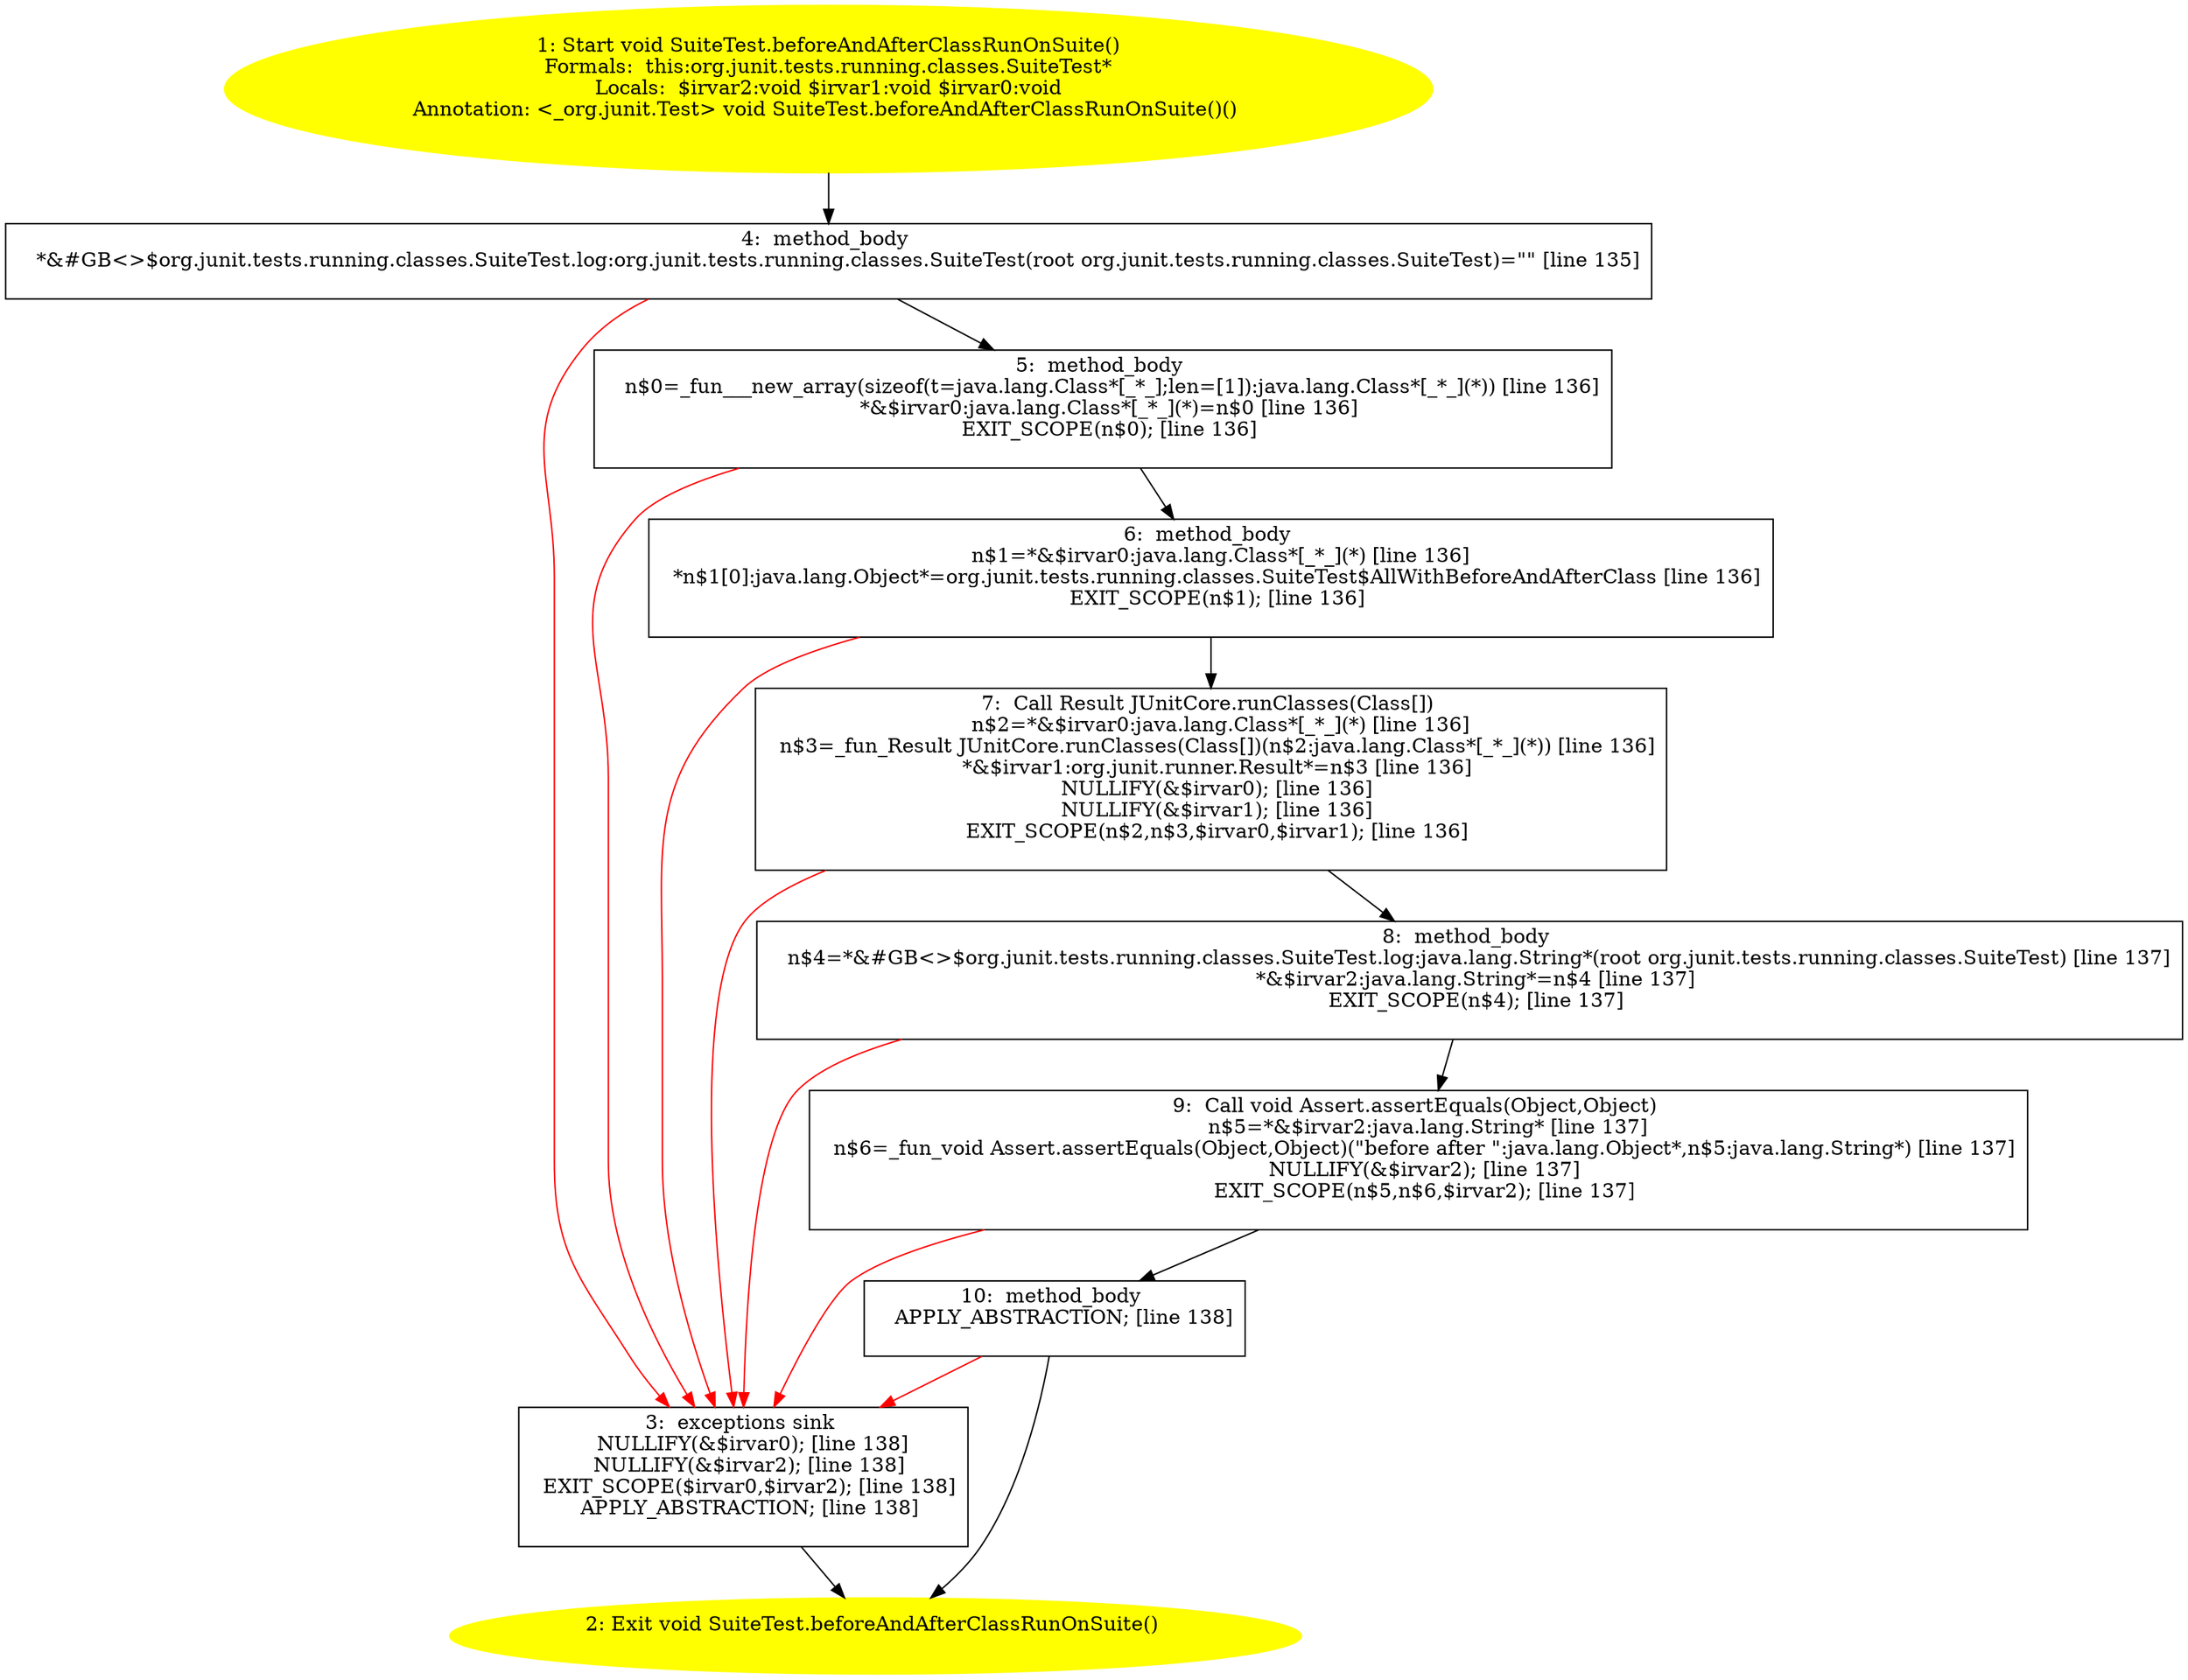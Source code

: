 /* @generated */
digraph cfg {
"org.junit.tests.running.classes.SuiteTest.beforeAndAfterClassRunOnSuite():void.9d8a3d488dafe2c586add0f73059d5ce_1" [label="1: Start void SuiteTest.beforeAndAfterClassRunOnSuite()\nFormals:  this:org.junit.tests.running.classes.SuiteTest*\nLocals:  $irvar2:void $irvar1:void $irvar0:void\nAnnotation: <_org.junit.Test> void SuiteTest.beforeAndAfterClassRunOnSuite()() \n  " color=yellow style=filled]
	

	 "org.junit.tests.running.classes.SuiteTest.beforeAndAfterClassRunOnSuite():void.9d8a3d488dafe2c586add0f73059d5ce_1" -> "org.junit.tests.running.classes.SuiteTest.beforeAndAfterClassRunOnSuite():void.9d8a3d488dafe2c586add0f73059d5ce_4" ;
"org.junit.tests.running.classes.SuiteTest.beforeAndAfterClassRunOnSuite():void.9d8a3d488dafe2c586add0f73059d5ce_2" [label="2: Exit void SuiteTest.beforeAndAfterClassRunOnSuite() \n  " color=yellow style=filled]
	

"org.junit.tests.running.classes.SuiteTest.beforeAndAfterClassRunOnSuite():void.9d8a3d488dafe2c586add0f73059d5ce_3" [label="3:  exceptions sink \n   NULLIFY(&$irvar0); [line 138]\n  NULLIFY(&$irvar2); [line 138]\n  EXIT_SCOPE($irvar0,$irvar2); [line 138]\n  APPLY_ABSTRACTION; [line 138]\n " shape="box"]
	

	 "org.junit.tests.running.classes.SuiteTest.beforeAndAfterClassRunOnSuite():void.9d8a3d488dafe2c586add0f73059d5ce_3" -> "org.junit.tests.running.classes.SuiteTest.beforeAndAfterClassRunOnSuite():void.9d8a3d488dafe2c586add0f73059d5ce_2" ;
"org.junit.tests.running.classes.SuiteTest.beforeAndAfterClassRunOnSuite():void.9d8a3d488dafe2c586add0f73059d5ce_4" [label="4:  method_body \n   *&#GB<>$org.junit.tests.running.classes.SuiteTest.log:org.junit.tests.running.classes.SuiteTest(root org.junit.tests.running.classes.SuiteTest)=\"\" [line 135]\n " shape="box"]
	

	 "org.junit.tests.running.classes.SuiteTest.beforeAndAfterClassRunOnSuite():void.9d8a3d488dafe2c586add0f73059d5ce_4" -> "org.junit.tests.running.classes.SuiteTest.beforeAndAfterClassRunOnSuite():void.9d8a3d488dafe2c586add0f73059d5ce_5" ;
	 "org.junit.tests.running.classes.SuiteTest.beforeAndAfterClassRunOnSuite():void.9d8a3d488dafe2c586add0f73059d5ce_4" -> "org.junit.tests.running.classes.SuiteTest.beforeAndAfterClassRunOnSuite():void.9d8a3d488dafe2c586add0f73059d5ce_3" [color="red" ];
"org.junit.tests.running.classes.SuiteTest.beforeAndAfterClassRunOnSuite():void.9d8a3d488dafe2c586add0f73059d5ce_5" [label="5:  method_body \n   n$0=_fun___new_array(sizeof(t=java.lang.Class*[_*_];len=[1]):java.lang.Class*[_*_](*)) [line 136]\n  *&$irvar0:java.lang.Class*[_*_](*)=n$0 [line 136]\n  EXIT_SCOPE(n$0); [line 136]\n " shape="box"]
	

	 "org.junit.tests.running.classes.SuiteTest.beforeAndAfterClassRunOnSuite():void.9d8a3d488dafe2c586add0f73059d5ce_5" -> "org.junit.tests.running.classes.SuiteTest.beforeAndAfterClassRunOnSuite():void.9d8a3d488dafe2c586add0f73059d5ce_6" ;
	 "org.junit.tests.running.classes.SuiteTest.beforeAndAfterClassRunOnSuite():void.9d8a3d488dafe2c586add0f73059d5ce_5" -> "org.junit.tests.running.classes.SuiteTest.beforeAndAfterClassRunOnSuite():void.9d8a3d488dafe2c586add0f73059d5ce_3" [color="red" ];
"org.junit.tests.running.classes.SuiteTest.beforeAndAfterClassRunOnSuite():void.9d8a3d488dafe2c586add0f73059d5ce_6" [label="6:  method_body \n   n$1=*&$irvar0:java.lang.Class*[_*_](*) [line 136]\n  *n$1[0]:java.lang.Object*=org.junit.tests.running.classes.SuiteTest$AllWithBeforeAndAfterClass [line 136]\n  EXIT_SCOPE(n$1); [line 136]\n " shape="box"]
	

	 "org.junit.tests.running.classes.SuiteTest.beforeAndAfterClassRunOnSuite():void.9d8a3d488dafe2c586add0f73059d5ce_6" -> "org.junit.tests.running.classes.SuiteTest.beforeAndAfterClassRunOnSuite():void.9d8a3d488dafe2c586add0f73059d5ce_7" ;
	 "org.junit.tests.running.classes.SuiteTest.beforeAndAfterClassRunOnSuite():void.9d8a3d488dafe2c586add0f73059d5ce_6" -> "org.junit.tests.running.classes.SuiteTest.beforeAndAfterClassRunOnSuite():void.9d8a3d488dafe2c586add0f73059d5ce_3" [color="red" ];
"org.junit.tests.running.classes.SuiteTest.beforeAndAfterClassRunOnSuite():void.9d8a3d488dafe2c586add0f73059d5ce_7" [label="7:  Call Result JUnitCore.runClasses(Class[]) \n   n$2=*&$irvar0:java.lang.Class*[_*_](*) [line 136]\n  n$3=_fun_Result JUnitCore.runClasses(Class[])(n$2:java.lang.Class*[_*_](*)) [line 136]\n  *&$irvar1:org.junit.runner.Result*=n$3 [line 136]\n  NULLIFY(&$irvar0); [line 136]\n  NULLIFY(&$irvar1); [line 136]\n  EXIT_SCOPE(n$2,n$3,$irvar0,$irvar1); [line 136]\n " shape="box"]
	

	 "org.junit.tests.running.classes.SuiteTest.beforeAndAfterClassRunOnSuite():void.9d8a3d488dafe2c586add0f73059d5ce_7" -> "org.junit.tests.running.classes.SuiteTest.beforeAndAfterClassRunOnSuite():void.9d8a3d488dafe2c586add0f73059d5ce_8" ;
	 "org.junit.tests.running.classes.SuiteTest.beforeAndAfterClassRunOnSuite():void.9d8a3d488dafe2c586add0f73059d5ce_7" -> "org.junit.tests.running.classes.SuiteTest.beforeAndAfterClassRunOnSuite():void.9d8a3d488dafe2c586add0f73059d5ce_3" [color="red" ];
"org.junit.tests.running.classes.SuiteTest.beforeAndAfterClassRunOnSuite():void.9d8a3d488dafe2c586add0f73059d5ce_8" [label="8:  method_body \n   n$4=*&#GB<>$org.junit.tests.running.classes.SuiteTest.log:java.lang.String*(root org.junit.tests.running.classes.SuiteTest) [line 137]\n  *&$irvar2:java.lang.String*=n$4 [line 137]\n  EXIT_SCOPE(n$4); [line 137]\n " shape="box"]
	

	 "org.junit.tests.running.classes.SuiteTest.beforeAndAfterClassRunOnSuite():void.9d8a3d488dafe2c586add0f73059d5ce_8" -> "org.junit.tests.running.classes.SuiteTest.beforeAndAfterClassRunOnSuite():void.9d8a3d488dafe2c586add0f73059d5ce_9" ;
	 "org.junit.tests.running.classes.SuiteTest.beforeAndAfterClassRunOnSuite():void.9d8a3d488dafe2c586add0f73059d5ce_8" -> "org.junit.tests.running.classes.SuiteTest.beforeAndAfterClassRunOnSuite():void.9d8a3d488dafe2c586add0f73059d5ce_3" [color="red" ];
"org.junit.tests.running.classes.SuiteTest.beforeAndAfterClassRunOnSuite():void.9d8a3d488dafe2c586add0f73059d5ce_9" [label="9:  Call void Assert.assertEquals(Object,Object) \n   n$5=*&$irvar2:java.lang.String* [line 137]\n  n$6=_fun_void Assert.assertEquals(Object,Object)(\"before after \":java.lang.Object*,n$5:java.lang.String*) [line 137]\n  NULLIFY(&$irvar2); [line 137]\n  EXIT_SCOPE(n$5,n$6,$irvar2); [line 137]\n " shape="box"]
	

	 "org.junit.tests.running.classes.SuiteTest.beforeAndAfterClassRunOnSuite():void.9d8a3d488dafe2c586add0f73059d5ce_9" -> "org.junit.tests.running.classes.SuiteTest.beforeAndAfterClassRunOnSuite():void.9d8a3d488dafe2c586add0f73059d5ce_10" ;
	 "org.junit.tests.running.classes.SuiteTest.beforeAndAfterClassRunOnSuite():void.9d8a3d488dafe2c586add0f73059d5ce_9" -> "org.junit.tests.running.classes.SuiteTest.beforeAndAfterClassRunOnSuite():void.9d8a3d488dafe2c586add0f73059d5ce_3" [color="red" ];
"org.junit.tests.running.classes.SuiteTest.beforeAndAfterClassRunOnSuite():void.9d8a3d488dafe2c586add0f73059d5ce_10" [label="10:  method_body \n   APPLY_ABSTRACTION; [line 138]\n " shape="box"]
	

	 "org.junit.tests.running.classes.SuiteTest.beforeAndAfterClassRunOnSuite():void.9d8a3d488dafe2c586add0f73059d5ce_10" -> "org.junit.tests.running.classes.SuiteTest.beforeAndAfterClassRunOnSuite():void.9d8a3d488dafe2c586add0f73059d5ce_2" ;
	 "org.junit.tests.running.classes.SuiteTest.beforeAndAfterClassRunOnSuite():void.9d8a3d488dafe2c586add0f73059d5ce_10" -> "org.junit.tests.running.classes.SuiteTest.beforeAndAfterClassRunOnSuite():void.9d8a3d488dafe2c586add0f73059d5ce_3" [color="red" ];
}
